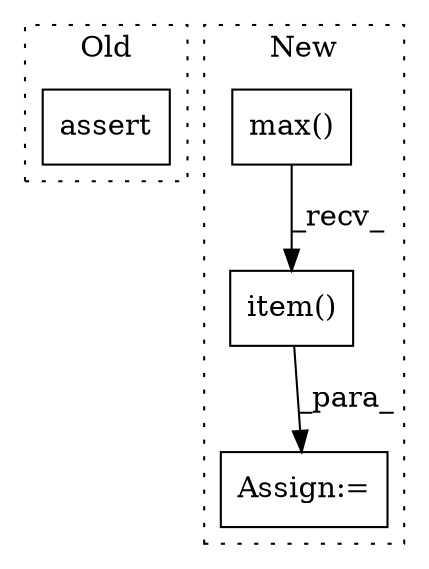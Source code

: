 digraph G {
subgraph cluster0 {
1 [label="assert" a="65" s="1730" l="7" shape="box"];
label = "Old";
style="dotted";
}
subgraph cluster1 {
2 [label="item()" a="75" s="2027" l="24" shape="box"];
3 [label="Assign:=" a="68" s="2020" l="3" shape="box"];
4 [label="max()" a="75" s="2027" l="17" shape="box"];
label = "New";
style="dotted";
}
2 -> 3 [label="_para_"];
4 -> 2 [label="_recv_"];
}